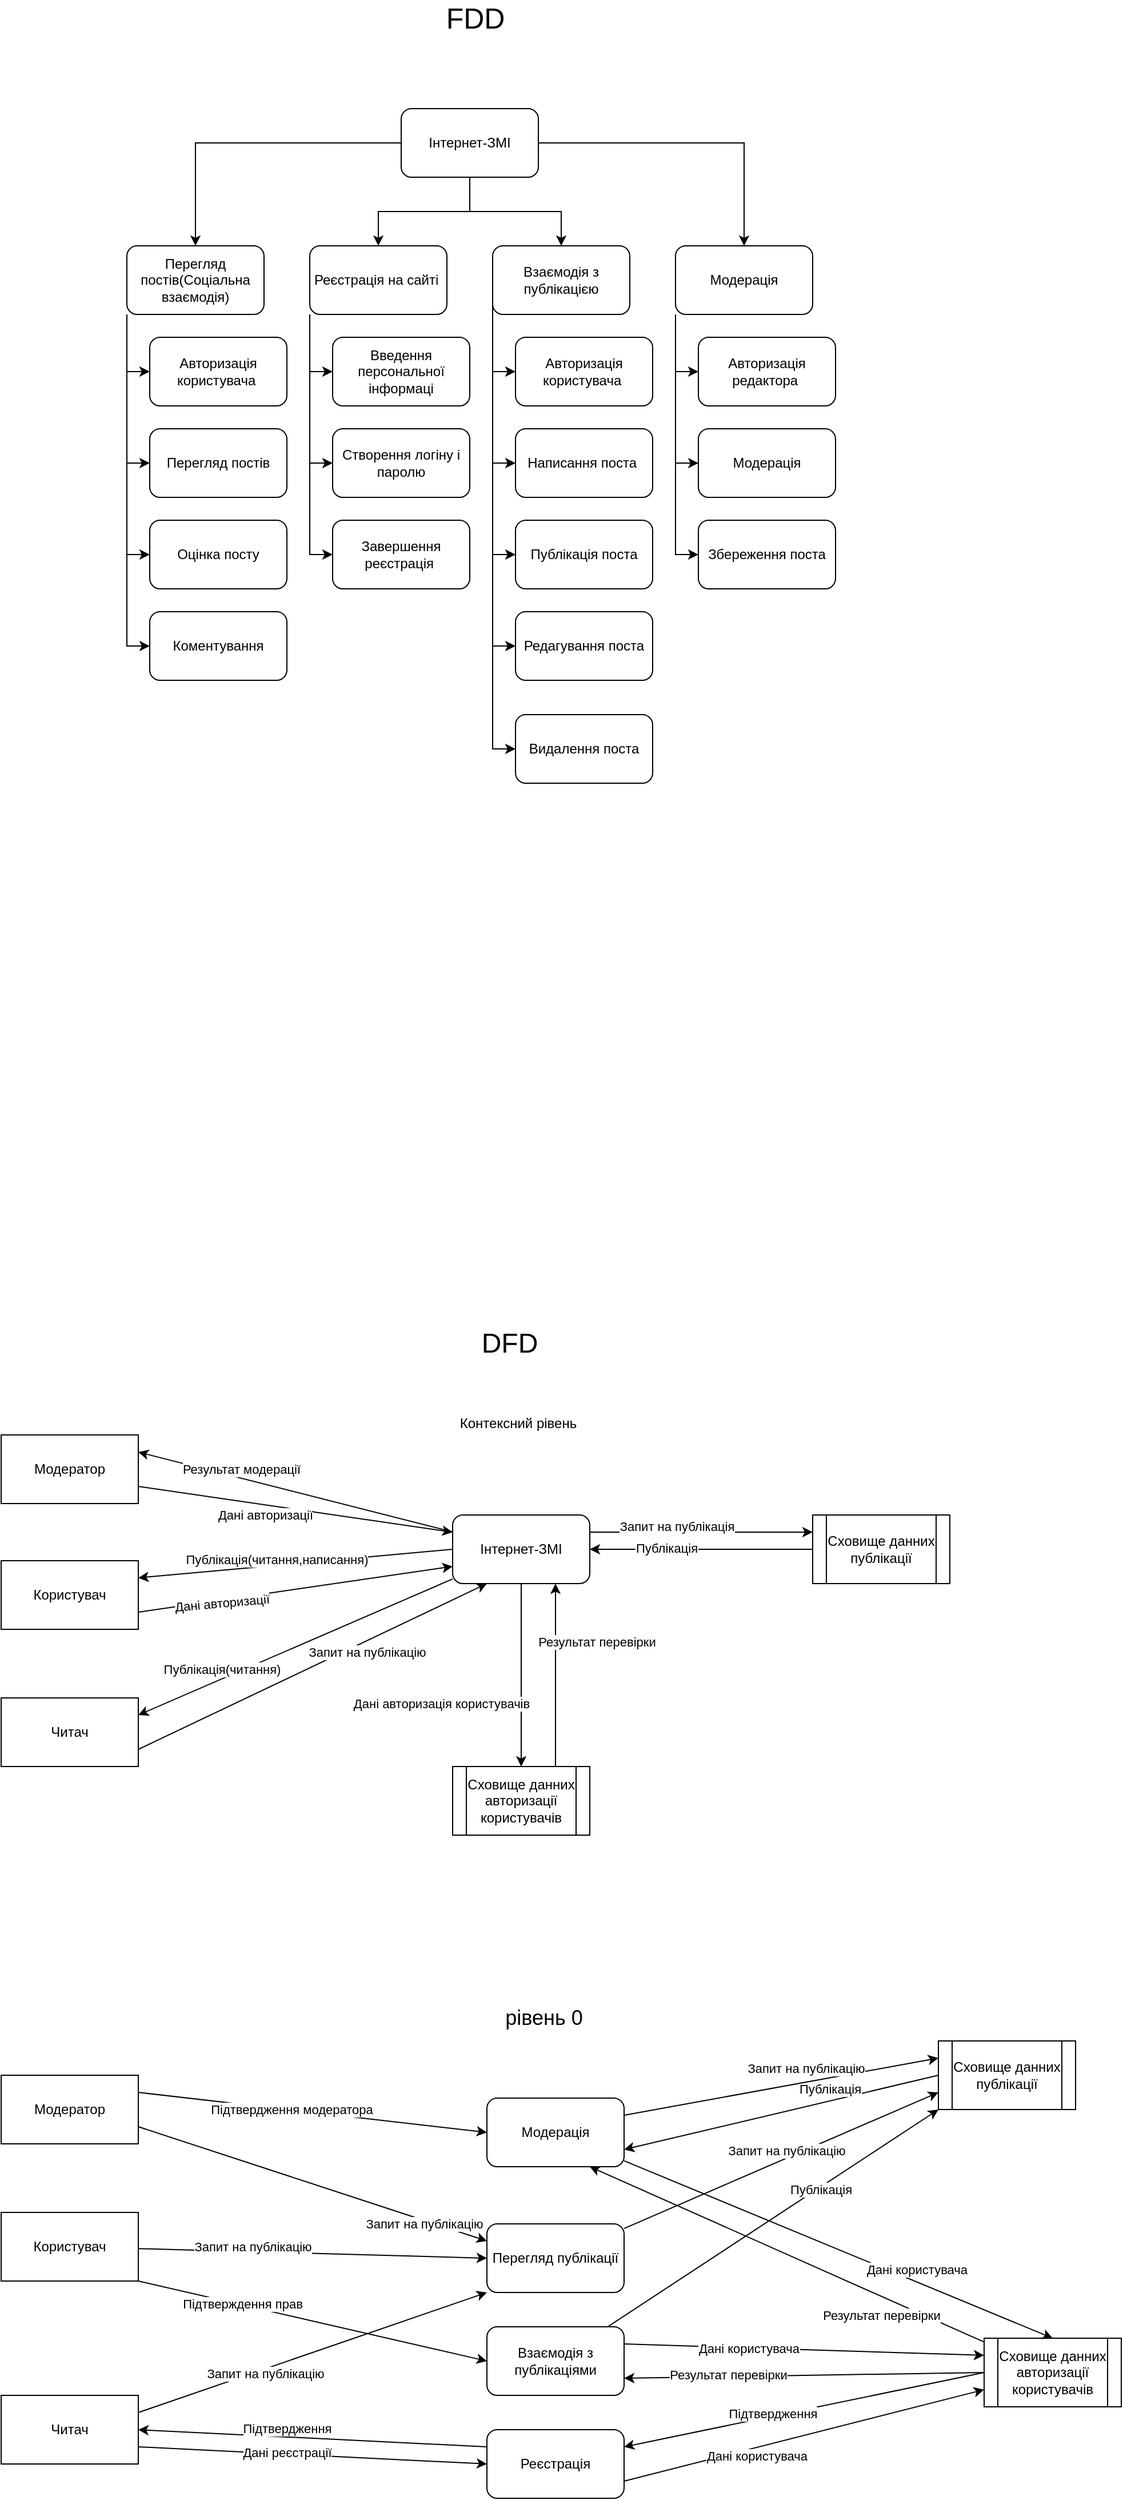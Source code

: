 <mxfile version="14.5.3" type="google"><diagram id="KpyYxZHvdSQWlUyy-ahr" name="Page-1"><mxGraphModel dx="1888" dy="2748" grid="1" gridSize="10" guides="1" tooltips="1" connect="1" arrows="1" fold="1" page="1" pageScale="1" pageWidth="850" pageHeight="1100" math="0" shadow="0"><root><mxCell id="0"/><mxCell id="1" parent="0"/><mxCell id="fBmYrKkBwCvZC5o55wIq-5" style="edgeStyle=orthogonalEdgeStyle;rounded=0;orthogonalLoop=1;jettySize=auto;html=1;exitX=0.5;exitY=1;exitDx=0;exitDy=0;entryX=0.5;entryY=0;entryDx=0;entryDy=0;" parent="1" source="fBmYrKkBwCvZC5o55wIq-1" target="fBmYrKkBwCvZC5o55wIq-2" edge="1"><mxGeometry relative="1" as="geometry"/></mxCell><mxCell id="fBmYrKkBwCvZC5o55wIq-6" style="edgeStyle=orthogonalEdgeStyle;rounded=0;orthogonalLoop=1;jettySize=auto;html=1;exitX=0.5;exitY=1;exitDx=0;exitDy=0;" parent="1" source="fBmYrKkBwCvZC5o55wIq-1" target="fBmYrKkBwCvZC5o55wIq-3" edge="1"><mxGeometry relative="1" as="geometry"/></mxCell><mxCell id="fBmYrKkBwCvZC5o55wIq-7" style="edgeStyle=orthogonalEdgeStyle;rounded=0;orthogonalLoop=1;jettySize=auto;html=1;exitX=1;exitY=0.5;exitDx=0;exitDy=0;entryX=0.5;entryY=0;entryDx=0;entryDy=0;" parent="1" source="fBmYrKkBwCvZC5o55wIq-1" target="fBmYrKkBwCvZC5o55wIq-4" edge="1"><mxGeometry relative="1" as="geometry"/></mxCell><mxCell id="sOPFo4bvae1Kjb813uU9-2" style="edgeStyle=orthogonalEdgeStyle;rounded=0;orthogonalLoop=1;jettySize=auto;html=1;exitX=0;exitY=0.5;exitDx=0;exitDy=0;entryX=0.5;entryY=0;entryDx=0;entryDy=0;" parent="1" source="fBmYrKkBwCvZC5o55wIq-1" target="sOPFo4bvae1Kjb813uU9-1" edge="1"><mxGeometry relative="1" as="geometry"/></mxCell><mxCell id="fBmYrKkBwCvZC5o55wIq-1" value="Інтернет-ЗМІ" style="rounded=1;whiteSpace=wrap;html=1;" parent="1" vertex="1"><mxGeometry x="320" y="-1030" width="120" height="60" as="geometry"/></mxCell><mxCell id="fBmYrKkBwCvZC5o55wIq-9" style="edgeStyle=orthogonalEdgeStyle;rounded=0;orthogonalLoop=1;jettySize=auto;html=1;exitX=0;exitY=1;exitDx=0;exitDy=0;entryX=0;entryY=0.5;entryDx=0;entryDy=0;" parent="1" source="fBmYrKkBwCvZC5o55wIq-2" target="fBmYrKkBwCvZC5o55wIq-8" edge="1"><mxGeometry relative="1" as="geometry"/></mxCell><mxCell id="fBmYrKkBwCvZC5o55wIq-11" style="edgeStyle=orthogonalEdgeStyle;rounded=0;orthogonalLoop=1;jettySize=auto;html=1;exitX=0;exitY=1;exitDx=0;exitDy=0;entryX=0;entryY=0.5;entryDx=0;entryDy=0;" parent="1" source="fBmYrKkBwCvZC5o55wIq-2" target="fBmYrKkBwCvZC5o55wIq-10" edge="1"><mxGeometry relative="1" as="geometry"/></mxCell><mxCell id="fBmYrKkBwCvZC5o55wIq-13" style="edgeStyle=orthogonalEdgeStyle;rounded=0;orthogonalLoop=1;jettySize=auto;html=1;exitX=0;exitY=1;exitDx=0;exitDy=0;entryX=0;entryY=0.5;entryDx=0;entryDy=0;" parent="1" source="fBmYrKkBwCvZC5o55wIq-2" target="fBmYrKkBwCvZC5o55wIq-12" edge="1"><mxGeometry relative="1" as="geometry"/></mxCell><mxCell id="fBmYrKkBwCvZC5o55wIq-2" value="Реєстрація на сайті&amp;nbsp;" style="rounded=1;whiteSpace=wrap;html=1;" parent="1" vertex="1"><mxGeometry x="240" y="-910" width="120" height="60" as="geometry"/></mxCell><mxCell id="a4ilirTzrJ4WGq8CIvEy-2" style="edgeStyle=orthogonalEdgeStyle;rounded=0;orthogonalLoop=1;jettySize=auto;html=1;exitX=0;exitY=1;exitDx=0;exitDy=0;entryX=0;entryY=0.5;entryDx=0;entryDy=0;" parent="1" source="fBmYrKkBwCvZC5o55wIq-3" target="a4ilirTzrJ4WGq8CIvEy-1" edge="1"><mxGeometry relative="1" as="geometry"/></mxCell><mxCell id="a4ilirTzrJ4WGq8CIvEy-6" style="edgeStyle=orthogonalEdgeStyle;rounded=0;orthogonalLoop=1;jettySize=auto;html=1;exitX=0;exitY=1;exitDx=0;exitDy=0;entryX=0;entryY=0.5;entryDx=0;entryDy=0;" parent="1" source="fBmYrKkBwCvZC5o55wIq-3" target="a4ilirTzrJ4WGq8CIvEy-3" edge="1"><mxGeometry relative="1" as="geometry"/></mxCell><mxCell id="a4ilirTzrJ4WGq8CIvEy-7" style="edgeStyle=orthogonalEdgeStyle;rounded=0;orthogonalLoop=1;jettySize=auto;html=1;exitX=0;exitY=1;exitDx=0;exitDy=0;entryX=0;entryY=0.5;entryDx=0;entryDy=0;" parent="1" source="fBmYrKkBwCvZC5o55wIq-3" target="a4ilirTzrJ4WGq8CIvEy-4" edge="1"><mxGeometry relative="1" as="geometry"/></mxCell><mxCell id="WzFBekuMpZ3V6BlJcMXo-85" style="edgeStyle=orthogonalEdgeStyle;rounded=0;orthogonalLoop=1;jettySize=auto;html=1;entryX=0;entryY=0.5;entryDx=0;entryDy=0;exitX=0;exitY=0.5;exitDx=0;exitDy=0;" edge="1" parent="1" source="fBmYrKkBwCvZC5o55wIq-3" target="WzFBekuMpZ3V6BlJcMXo-84"><mxGeometry relative="1" as="geometry"><Array as="points"><mxPoint x="400" y="-560"/></Array></mxGeometry></mxCell><mxCell id="WzFBekuMpZ3V6BlJcMXo-88" style="edgeStyle=orthogonalEdgeStyle;rounded=0;orthogonalLoop=1;jettySize=auto;html=1;entryX=0;entryY=0.5;entryDx=0;entryDy=0;exitX=0;exitY=0.5;exitDx=0;exitDy=0;" edge="1" parent="1" source="fBmYrKkBwCvZC5o55wIq-3" target="WzFBekuMpZ3V6BlJcMXo-86"><mxGeometry relative="1" as="geometry"><Array as="points"><mxPoint x="400" y="-470"/></Array></mxGeometry></mxCell><mxCell id="fBmYrKkBwCvZC5o55wIq-3" value="Взаємодія з публікацією" style="rounded=1;whiteSpace=wrap;html=1;" parent="1" vertex="1"><mxGeometry x="400" y="-910" width="120" height="60" as="geometry"/></mxCell><mxCell id="a4ilirTzrJ4WGq8CIvEy-12" style="edgeStyle=orthogonalEdgeStyle;rounded=0;orthogonalLoop=1;jettySize=auto;html=1;exitX=0;exitY=1;exitDx=0;exitDy=0;entryX=0;entryY=0.5;entryDx=0;entryDy=0;" parent="1" source="fBmYrKkBwCvZC5o55wIq-4" target="a4ilirTzrJ4WGq8CIvEy-9" edge="1"><mxGeometry relative="1" as="geometry"/></mxCell><mxCell id="a4ilirTzrJ4WGq8CIvEy-13" style="edgeStyle=orthogonalEdgeStyle;rounded=0;orthogonalLoop=1;jettySize=auto;html=1;exitX=0;exitY=1;exitDx=0;exitDy=0;entryX=0;entryY=0.5;entryDx=0;entryDy=0;" parent="1" source="fBmYrKkBwCvZC5o55wIq-4" target="a4ilirTzrJ4WGq8CIvEy-10" edge="1"><mxGeometry relative="1" as="geometry"/></mxCell><mxCell id="a4ilirTzrJ4WGq8CIvEy-14" style="edgeStyle=orthogonalEdgeStyle;rounded=0;orthogonalLoop=1;jettySize=auto;html=1;exitX=0;exitY=1;exitDx=0;exitDy=0;entryX=0;entryY=0.5;entryDx=0;entryDy=0;" parent="1" source="fBmYrKkBwCvZC5o55wIq-4" target="a4ilirTzrJ4WGq8CIvEy-11" edge="1"><mxGeometry relative="1" as="geometry"/></mxCell><mxCell id="fBmYrKkBwCvZC5o55wIq-4" value="Модерація" style="rounded=1;whiteSpace=wrap;html=1;" parent="1" vertex="1"><mxGeometry x="560" y="-910" width="120" height="60" as="geometry"/></mxCell><mxCell id="fBmYrKkBwCvZC5o55wIq-8" value="Введення персональної інформаці" style="rounded=1;whiteSpace=wrap;html=1;" parent="1" vertex="1"><mxGeometry x="260" y="-830" width="120" height="60" as="geometry"/></mxCell><mxCell id="fBmYrKkBwCvZC5o55wIq-10" value="Створення логіну і паролю" style="rounded=1;whiteSpace=wrap;html=1;" parent="1" vertex="1"><mxGeometry x="260" y="-750" width="120" height="60" as="geometry"/></mxCell><mxCell id="fBmYrKkBwCvZC5o55wIq-12" value="Завершення реєстрація&amp;nbsp;" style="rounded=1;whiteSpace=wrap;html=1;" parent="1" vertex="1"><mxGeometry x="260" y="-670" width="120" height="60" as="geometry"/></mxCell><mxCell id="a4ilirTzrJ4WGq8CIvEy-1" value="Авторизація користувача&amp;nbsp;" style="rounded=1;whiteSpace=wrap;html=1;" parent="1" vertex="1"><mxGeometry x="420" y="-830" width="120" height="60" as="geometry"/></mxCell><mxCell id="a4ilirTzrJ4WGq8CIvEy-3" value="Написання поста&amp;nbsp;" style="rounded=1;whiteSpace=wrap;html=1;" parent="1" vertex="1"><mxGeometry x="420" y="-750" width="120" height="60" as="geometry"/></mxCell><mxCell id="a4ilirTzrJ4WGq8CIvEy-4" value="Публікація поста" style="rounded=1;whiteSpace=wrap;html=1;" parent="1" vertex="1"><mxGeometry x="420" y="-670" width="120" height="60" as="geometry"/></mxCell><mxCell id="a4ilirTzrJ4WGq8CIvEy-9" value="Авторизація редактора&amp;nbsp;" style="rounded=1;whiteSpace=wrap;html=1;" parent="1" vertex="1"><mxGeometry x="580" y="-830" width="120" height="60" as="geometry"/></mxCell><mxCell id="a4ilirTzrJ4WGq8CIvEy-10" value="Модерація" style="rounded=1;whiteSpace=wrap;html=1;" parent="1" vertex="1"><mxGeometry x="580" y="-750" width="120" height="60" as="geometry"/></mxCell><mxCell id="a4ilirTzrJ4WGq8CIvEy-11" value="Збереження поста" style="rounded=1;whiteSpace=wrap;html=1;" parent="1" vertex="1"><mxGeometry x="580" y="-670" width="120" height="60" as="geometry"/></mxCell><mxCell id="sOPFo4bvae1Kjb813uU9-4" style="edgeStyle=orthogonalEdgeStyle;rounded=0;orthogonalLoop=1;jettySize=auto;html=1;exitX=0;exitY=1;exitDx=0;exitDy=0;entryX=0;entryY=0.5;entryDx=0;entryDy=0;" parent="1" source="sOPFo4bvae1Kjb813uU9-1" target="sOPFo4bvae1Kjb813uU9-3" edge="1"><mxGeometry relative="1" as="geometry"><Array as="points"><mxPoint x="80" y="-800"/></Array></mxGeometry></mxCell><mxCell id="sOPFo4bvae1Kjb813uU9-6" style="edgeStyle=orthogonalEdgeStyle;rounded=0;orthogonalLoop=1;jettySize=auto;html=1;exitX=0;exitY=1;exitDx=0;exitDy=0;entryX=0;entryY=0.5;entryDx=0;entryDy=0;" parent="1" source="sOPFo4bvae1Kjb813uU9-1" target="sOPFo4bvae1Kjb813uU9-5" edge="1"><mxGeometry relative="1" as="geometry"/></mxCell><mxCell id="sOPFo4bvae1Kjb813uU9-8" style="edgeStyle=orthogonalEdgeStyle;rounded=0;orthogonalLoop=1;jettySize=auto;html=1;exitX=0;exitY=1;exitDx=0;exitDy=0;entryX=0;entryY=0.5;entryDx=0;entryDy=0;" parent="1" source="sOPFo4bvae1Kjb813uU9-1" target="sOPFo4bvae1Kjb813uU9-7" edge="1"><mxGeometry relative="1" as="geometry"/></mxCell><mxCell id="sOPFo4bvae1Kjb813uU9-10" style="edgeStyle=orthogonalEdgeStyle;rounded=0;orthogonalLoop=1;jettySize=auto;html=1;exitX=0;exitY=1;exitDx=0;exitDy=0;entryX=0;entryY=0.5;entryDx=0;entryDy=0;" parent="1" source="sOPFo4bvae1Kjb813uU9-1" target="sOPFo4bvae1Kjb813uU9-9" edge="1"><mxGeometry relative="1" as="geometry"/></mxCell><mxCell id="sOPFo4bvae1Kjb813uU9-1" value="Перегляд постів(Соціальна взаємодія)" style="rounded=1;whiteSpace=wrap;html=1;" parent="1" vertex="1"><mxGeometry x="80" y="-910" width="120" height="60" as="geometry"/></mxCell><mxCell id="sOPFo4bvae1Kjb813uU9-3" value="&lt;span&gt;Авторизація користувача&amp;nbsp;&lt;/span&gt;" style="rounded=1;whiteSpace=wrap;html=1;" parent="1" vertex="1"><mxGeometry x="100" y="-830" width="120" height="60" as="geometry"/></mxCell><mxCell id="sOPFo4bvae1Kjb813uU9-5" value="Перегляд постів" style="rounded=1;whiteSpace=wrap;html=1;" parent="1" vertex="1"><mxGeometry x="100" y="-750" width="120" height="60" as="geometry"/></mxCell><mxCell id="sOPFo4bvae1Kjb813uU9-7" value="Коментування" style="rounded=1;whiteSpace=wrap;html=1;" parent="1" vertex="1"><mxGeometry x="100" y="-590" width="120" height="60" as="geometry"/></mxCell><mxCell id="sOPFo4bvae1Kjb813uU9-9" value="Оцінка посту" style="rounded=1;whiteSpace=wrap;html=1;" parent="1" vertex="1"><mxGeometry x="100" y="-670" width="120" height="60" as="geometry"/></mxCell><mxCell id="sOPFo4bvae1Kjb813uU9-11" value="&lt;font style=&quot;font-size: 25px&quot;&gt;FDD&lt;/font&gt;" style="text;html=1;strokeColor=none;fillColor=none;align=center;verticalAlign=middle;whiteSpace=wrap;rounded=0;" parent="1" vertex="1"><mxGeometry x="365" y="-1120" width="40" height="20" as="geometry"/></mxCell><mxCell id="sOPFo4bvae1Kjb813uU9-12" value="&lt;font style=&quot;font-size: 24px&quot;&gt;DFD&lt;/font&gt;" style="text;html=1;strokeColor=none;fillColor=none;align=center;verticalAlign=middle;whiteSpace=wrap;rounded=0;" parent="1" vertex="1"><mxGeometry x="395" y="40" width="40" height="20" as="geometry"/></mxCell><mxCell id="sOPFo4bvae1Kjb813uU9-18" style="rounded=0;orthogonalLoop=1;jettySize=auto;html=1;exitX=1;exitY=0.75;exitDx=0;exitDy=0;entryX=0;entryY=0.75;entryDx=0;entryDy=0;" parent="1" target="sOPFo4bvae1Kjb813uU9-14" edge="1"><mxGeometry relative="1" as="geometry"><mxPoint x="90" y="285" as="sourcePoint"/></mxGeometry></mxCell><mxCell id="sOPFo4bvae1Kjb813uU9-19" value="Дані авторизації" style="edgeLabel;html=1;align=center;verticalAlign=middle;resizable=0;points=[];rotation=-5;" parent="sOPFo4bvae1Kjb813uU9-18" vertex="1" connectable="0"><mxGeometry x="0.286" relative="1" as="geometry"><mxPoint x="-104.28" y="17.09" as="offset"/></mxGeometry></mxCell><mxCell id="sOPFo4bvae1Kjb813uU9-13" value="Користувач" style="rounded=0;whiteSpace=wrap;html=1;" parent="1" vertex="1"><mxGeometry x="-30" y="240" width="120" height="60" as="geometry"/></mxCell><mxCell id="WzFBekuMpZ3V6BlJcMXo-6" style="edgeStyle=orthogonalEdgeStyle;rounded=0;orthogonalLoop=1;jettySize=auto;html=1;entryX=0;entryY=0.25;entryDx=0;entryDy=0;" edge="1" parent="1" source="sOPFo4bvae1Kjb813uU9-14" target="sOPFo4bvae1Kjb813uU9-17"><mxGeometry relative="1" as="geometry"><Array as="points"><mxPoint x="530" y="215"/><mxPoint x="530" y="215"/></Array></mxGeometry></mxCell><mxCell id="WzFBekuMpZ3V6BlJcMXo-14" value="Запит на публікація" style="edgeLabel;html=1;align=center;verticalAlign=middle;resizable=0;points=[];" connectable="0" vertex="1" parent="WzFBekuMpZ3V6BlJcMXo-6"><mxGeometry x="-0.216" y="2" relative="1" as="geometry"><mxPoint x="-1" y="-3" as="offset"/></mxGeometry></mxCell><mxCell id="WzFBekuMpZ3V6BlJcMXo-7" style="edgeStyle=orthogonalEdgeStyle;rounded=0;orthogonalLoop=1;jettySize=auto;html=1;entryX=0.5;entryY=0;entryDx=0;entryDy=0;" edge="1" parent="1" source="sOPFo4bvae1Kjb813uU9-14" target="sOPFo4bvae1Kjb813uU9-16"><mxGeometry relative="1" as="geometry"/></mxCell><mxCell id="WzFBekuMpZ3V6BlJcMXo-8" value="Дані авторизація користувачів" style="edgeLabel;html=1;align=center;verticalAlign=middle;resizable=0;points=[];" connectable="0" vertex="1" parent="WzFBekuMpZ3V6BlJcMXo-7"><mxGeometry x="-0.267" y="1" relative="1" as="geometry"><mxPoint x="-71" y="46" as="offset"/></mxGeometry></mxCell><mxCell id="WzFBekuMpZ3V6BlJcMXo-17" style="edgeStyle=none;rounded=0;orthogonalLoop=1;jettySize=auto;html=1;entryX=1;entryY=0.25;entryDx=0;entryDy=0;" edge="1" parent="1" source="sOPFo4bvae1Kjb813uU9-14"><mxGeometry relative="1" as="geometry"><mxPoint x="90" y="375" as="targetPoint"/></mxGeometry></mxCell><mxCell id="WzFBekuMpZ3V6BlJcMXo-18" value="Публікація(читання)" style="edgeLabel;html=1;align=center;verticalAlign=middle;resizable=0;points=[];" connectable="0" vertex="1" parent="WzFBekuMpZ3V6BlJcMXo-17"><mxGeometry x="0.348" y="-2" relative="1" as="geometry"><mxPoint x="-15.68" as="offset"/></mxGeometry></mxCell><mxCell id="WzFBekuMpZ3V6BlJcMXo-19" style="edgeStyle=none;rounded=0;orthogonalLoop=1;jettySize=auto;html=1;entryX=1;entryY=0.25;entryDx=0;entryDy=0;exitX=0;exitY=0.5;exitDx=0;exitDy=0;" edge="1" parent="1" source="sOPFo4bvae1Kjb813uU9-14"><mxGeometry relative="1" as="geometry"><mxPoint x="90" y="255" as="targetPoint"/></mxGeometry></mxCell><mxCell id="WzFBekuMpZ3V6BlJcMXo-23" value="Публікація(читання,написання)" style="edgeLabel;html=1;align=center;verticalAlign=middle;resizable=0;points=[];" connectable="0" vertex="1" parent="WzFBekuMpZ3V6BlJcMXo-19"><mxGeometry x="0.636" relative="1" as="geometry"><mxPoint x="70.37" y="-11.3" as="offset"/></mxGeometry></mxCell><mxCell id="WzFBekuMpZ3V6BlJcMXo-21" style="edgeStyle=none;rounded=0;orthogonalLoop=1;jettySize=auto;html=1;entryX=1;entryY=0.25;entryDx=0;entryDy=0;" edge="1" parent="1" source="sOPFo4bvae1Kjb813uU9-14"><mxGeometry relative="1" as="geometry"><mxPoint x="90" y="145" as="targetPoint"/></mxGeometry></mxCell><mxCell id="WzFBekuMpZ3V6BlJcMXo-22" value="Результат модерації" style="edgeLabel;html=1;align=center;verticalAlign=middle;resizable=0;points=[];" connectable="0" vertex="1" parent="WzFBekuMpZ3V6BlJcMXo-21"><mxGeometry x="0.603" y="-2" relative="1" as="geometry"><mxPoint x="34.54" y="2.99" as="offset"/></mxGeometry></mxCell><mxCell id="sOPFo4bvae1Kjb813uU9-14" value="&lt;span&gt;Інтернет-ЗМІ&lt;/span&gt;" style="rounded=1;whiteSpace=wrap;html=1;" parent="1" vertex="1"><mxGeometry x="365" y="200" width="120" height="60" as="geometry"/></mxCell><mxCell id="sOPFo4bvae1Kjb813uU9-20" style="edgeStyle=none;rounded=0;orthogonalLoop=1;jettySize=auto;html=1;exitX=1;exitY=0.75;exitDx=0;exitDy=0;entryX=0;entryY=0.25;entryDx=0;entryDy=0;" parent="1" target="sOPFo4bvae1Kjb813uU9-14" edge="1"><mxGeometry relative="1" as="geometry"><mxPoint x="90" y="175" as="sourcePoint"/></mxGeometry></mxCell><mxCell id="sOPFo4bvae1Kjb813uU9-21" value="Дані авторизації" style="edgeLabel;html=1;align=center;verticalAlign=middle;resizable=0;points=[];" parent="sOPFo4bvae1Kjb813uU9-20" vertex="1" connectable="0"><mxGeometry x="0.27" y="3" relative="1" as="geometry"><mxPoint x="-64.6" y="2.64" as="offset"/></mxGeometry></mxCell><mxCell id="sOPFo4bvae1Kjb813uU9-15" value="Модератор" style="rounded=0;whiteSpace=wrap;html=1;" parent="1" vertex="1"><mxGeometry x="-30" y="130" width="120" height="60" as="geometry"/></mxCell><mxCell id="WzFBekuMpZ3V6BlJcMXo-9" style="edgeStyle=none;rounded=0;orthogonalLoop=1;jettySize=auto;html=1;entryX=0.75;entryY=1;entryDx=0;entryDy=0;exitX=0.75;exitY=0;exitDx=0;exitDy=0;" edge="1" parent="1" source="sOPFo4bvae1Kjb813uU9-16" target="sOPFo4bvae1Kjb813uU9-14"><mxGeometry relative="1" as="geometry"/></mxCell><mxCell id="WzFBekuMpZ3V6BlJcMXo-10" value="Результат перевірки" style="edgeLabel;html=1;align=center;verticalAlign=middle;resizable=0;points=[];" connectable="0" vertex="1" parent="WzFBekuMpZ3V6BlJcMXo-9"><mxGeometry x="0.452" y="-5" relative="1" as="geometry"><mxPoint x="30.69" y="6.88" as="offset"/></mxGeometry></mxCell><mxCell id="sOPFo4bvae1Kjb813uU9-16" value="Сховище данних авторизації користувачів" style="shape=process;whiteSpace=wrap;html=1;backgroundOutline=1;" parent="1" vertex="1"><mxGeometry x="365" y="420" width="120" height="60" as="geometry"/></mxCell><mxCell id="WzFBekuMpZ3V6BlJcMXo-15" style="edgeStyle=none;rounded=0;orthogonalLoop=1;jettySize=auto;html=1;entryX=1;entryY=0.5;entryDx=0;entryDy=0;" edge="1" parent="1" source="sOPFo4bvae1Kjb813uU9-17" target="sOPFo4bvae1Kjb813uU9-14"><mxGeometry relative="1" as="geometry"/></mxCell><mxCell id="WzFBekuMpZ3V6BlJcMXo-16" value="Публікація" style="edgeLabel;html=1;align=center;verticalAlign=middle;resizable=0;points=[];" connectable="0" vertex="1" parent="WzFBekuMpZ3V6BlJcMXo-15"><mxGeometry x="0.313" y="-1" relative="1" as="geometry"><mxPoint as="offset"/></mxGeometry></mxCell><mxCell id="sOPFo4bvae1Kjb813uU9-17" value="Сховище данних публікації" style="shape=process;whiteSpace=wrap;html=1;backgroundOutline=1;" parent="1" vertex="1"><mxGeometry x="680" y="200" width="120" height="60" as="geometry"/></mxCell><mxCell id="WzFBekuMpZ3V6BlJcMXo-48" style="edgeStyle=none;rounded=0;orthogonalLoop=1;jettySize=auto;html=1;entryX=0;entryY=0.25;entryDx=0;entryDy=0;exitX=1;exitY=0.75;exitDx=0;exitDy=0;" edge="1" parent="1" source="WzFBekuMpZ3V6BlJcMXo-1" target="WzFBekuMpZ3V6BlJcMXo-32"><mxGeometry relative="1" as="geometry"/></mxCell><mxCell id="WzFBekuMpZ3V6BlJcMXo-49" value="Запит на публікацію" style="edgeLabel;html=1;align=center;verticalAlign=middle;resizable=0;points=[];" connectable="0" vertex="1" parent="WzFBekuMpZ3V6BlJcMXo-48"><mxGeometry x="0.382" y="4" relative="1" as="geometry"><mxPoint x="37.8" y="19.64" as="offset"/></mxGeometry></mxCell><mxCell id="WzFBekuMpZ3V6BlJcMXo-1" value="Модератор" style="rounded=0;whiteSpace=wrap;html=1;" vertex="1" parent="1"><mxGeometry x="-30" y="690" width="120" height="60" as="geometry"/></mxCell><mxCell id="WzFBekuMpZ3V6BlJcMXo-46" style="edgeStyle=none;rounded=0;orthogonalLoop=1;jettySize=auto;html=1;entryX=0;entryY=0.5;entryDx=0;entryDy=0;" edge="1" parent="1" source="WzFBekuMpZ3V6BlJcMXo-2" target="WzFBekuMpZ3V6BlJcMXo-32"><mxGeometry relative="1" as="geometry"/></mxCell><mxCell id="WzFBekuMpZ3V6BlJcMXo-47" value="Запит на публікацію" style="edgeLabel;html=1;align=center;verticalAlign=middle;resizable=0;points=[];" connectable="0" vertex="1" parent="WzFBekuMpZ3V6BlJcMXo-46"><mxGeometry x="-0.167" y="-2" relative="1" as="geometry"><mxPoint x="-26.9" y="-7.12" as="offset"/></mxGeometry></mxCell><mxCell id="WzFBekuMpZ3V6BlJcMXo-2" value="Користувач" style="rounded=0;whiteSpace=wrap;html=1;" vertex="1" parent="1"><mxGeometry x="-30" y="810" width="120" height="60" as="geometry"/></mxCell><mxCell id="WzFBekuMpZ3V6BlJcMXo-3" value="&lt;font style=&quot;font-size: 18px&quot;&gt;рівень 0&lt;/font&gt;" style="text;html=1;strokeColor=none;fillColor=none;align=center;verticalAlign=middle;whiteSpace=wrap;rounded=0;" vertex="1" parent="1"><mxGeometry x="380" y="630" width="130" height="20" as="geometry"/></mxCell><mxCell id="WzFBekuMpZ3V6BlJcMXo-5" value="Контексний рівень" style="text;html=1;strokeColor=none;fillColor=none;align=center;verticalAlign=middle;whiteSpace=wrap;rounded=0;" vertex="1" parent="1"><mxGeometry x="360" y="90" width="125" height="60" as="geometry"/></mxCell><mxCell id="WzFBekuMpZ3V6BlJcMXo-12" style="edgeStyle=none;rounded=0;orthogonalLoop=1;jettySize=auto;html=1;entryX=0.25;entryY=1;entryDx=0;entryDy=0;exitX=1;exitY=0.75;exitDx=0;exitDy=0;" edge="1" parent="1" target="sOPFo4bvae1Kjb813uU9-14"><mxGeometry relative="1" as="geometry"><mxPoint x="90" y="405" as="sourcePoint"/></mxGeometry></mxCell><mxCell id="WzFBekuMpZ3V6BlJcMXo-13" value="Запит на публікацію" style="edgeLabel;html=1;align=center;verticalAlign=middle;resizable=0;points=[];" connectable="0" vertex="1" parent="WzFBekuMpZ3V6BlJcMXo-12"><mxGeometry x="-0.511" relative="1" as="geometry"><mxPoint x="125.04" y="-49.36" as="offset"/></mxGeometry></mxCell><mxCell id="WzFBekuMpZ3V6BlJcMXo-11" value="Читач" style="rounded=0;whiteSpace=wrap;html=1;" vertex="1" parent="1"><mxGeometry x="-30" y="360" width="120" height="60" as="geometry"/></mxCell><mxCell id="WzFBekuMpZ3V6BlJcMXo-43" style="edgeStyle=none;rounded=0;orthogonalLoop=1;jettySize=auto;html=1;entryX=0;entryY=1;entryDx=0;entryDy=0;exitX=1;exitY=0.25;exitDx=0;exitDy=0;" edge="1" parent="1" source="WzFBekuMpZ3V6BlJcMXo-24" target="WzFBekuMpZ3V6BlJcMXo-32"><mxGeometry relative="1" as="geometry"/></mxCell><mxCell id="WzFBekuMpZ3V6BlJcMXo-44" value="Запит на публікацію" style="edgeLabel;html=1;align=center;verticalAlign=middle;resizable=0;points=[];" connectable="0" vertex="1" parent="WzFBekuMpZ3V6BlJcMXo-43"><mxGeometry x="-0.407" y="-4" relative="1" as="geometry"><mxPoint x="18.71" y="-7.23" as="offset"/></mxGeometry></mxCell><mxCell id="WzFBekuMpZ3V6BlJcMXo-69" style="edgeStyle=none;rounded=0;orthogonalLoop=1;jettySize=auto;html=1;entryX=0;entryY=0.5;entryDx=0;entryDy=0;exitX=1;exitY=0.75;exitDx=0;exitDy=0;" edge="1" parent="1" source="WzFBekuMpZ3V6BlJcMXo-24" target="WzFBekuMpZ3V6BlJcMXo-27"><mxGeometry relative="1" as="geometry"/></mxCell><mxCell id="WzFBekuMpZ3V6BlJcMXo-70" value="Дані реєстрації" style="edgeLabel;html=1;align=center;verticalAlign=middle;resizable=0;points=[];" connectable="0" vertex="1" parent="WzFBekuMpZ3V6BlJcMXo-69"><mxGeometry x="-0.361" y="-1" relative="1" as="geometry"><mxPoint x="32.17" y="-0.81" as="offset"/></mxGeometry></mxCell><mxCell id="WzFBekuMpZ3V6BlJcMXo-24" value="Читач" style="rounded=0;whiteSpace=wrap;html=1;" vertex="1" parent="1"><mxGeometry x="-30" y="970" width="120" height="60" as="geometry"/></mxCell><mxCell id="WzFBekuMpZ3V6BlJcMXo-55" style="edgeStyle=none;rounded=0;orthogonalLoop=1;jettySize=auto;html=1;entryX=1;entryY=0.25;entryDx=0;entryDy=0;exitX=0;exitY=0.5;exitDx=0;exitDy=0;" edge="1" parent="1" source="WzFBekuMpZ3V6BlJcMXo-25" target="WzFBekuMpZ3V6BlJcMXo-27"><mxGeometry relative="1" as="geometry"><mxPoint x="790" y="890" as="sourcePoint"/></mxGeometry></mxCell><mxCell id="WzFBekuMpZ3V6BlJcMXo-56" value="Підтвердження" style="edgeLabel;html=1;align=center;verticalAlign=middle;resizable=0;points=[];" connectable="0" vertex="1" parent="WzFBekuMpZ3V6BlJcMXo-55"><mxGeometry x="0.364" y="-1" relative="1" as="geometry"><mxPoint x="29.73" y="-7.52" as="offset"/></mxGeometry></mxCell><mxCell id="WzFBekuMpZ3V6BlJcMXo-89" style="rounded=0;orthogonalLoop=1;jettySize=auto;html=1;entryX=0.75;entryY=1;entryDx=0;entryDy=0;" edge="1" parent="1" source="WzFBekuMpZ3V6BlJcMXo-25" target="WzFBekuMpZ3V6BlJcMXo-36"><mxGeometry relative="1" as="geometry"/></mxCell><mxCell id="WzFBekuMpZ3V6BlJcMXo-90" value="Результат перевірки" style="edgeLabel;html=1;align=center;verticalAlign=middle;resizable=0;points=[];" connectable="0" vertex="1" parent="WzFBekuMpZ3V6BlJcMXo-89"><mxGeometry x="-0.199" y="2" relative="1" as="geometry"><mxPoint x="48.8" y="36.17" as="offset"/></mxGeometry></mxCell><mxCell id="WzFBekuMpZ3V6BlJcMXo-93" value="Результат перевірки" style="edgeStyle=none;rounded=0;orthogonalLoop=1;jettySize=auto;html=1;entryX=1;entryY=0.75;entryDx=0;entryDy=0;exitX=0;exitY=0.5;exitDx=0;exitDy=0;" edge="1" parent="1" source="WzFBekuMpZ3V6BlJcMXo-25" target="WzFBekuMpZ3V6BlJcMXo-35"><mxGeometry x="0.422" y="-2" relative="1" as="geometry"><mxPoint as="offset"/></mxGeometry></mxCell><mxCell id="WzFBekuMpZ3V6BlJcMXo-25" value="Сховище данних авторизації користувачів" style="shape=process;whiteSpace=wrap;html=1;backgroundOutline=1;" vertex="1" parent="1"><mxGeometry x="830" y="920" width="120" height="60" as="geometry"/></mxCell><mxCell id="WzFBekuMpZ3V6BlJcMXo-61" style="edgeStyle=none;rounded=0;orthogonalLoop=1;jettySize=auto;html=1;entryX=1;entryY=0.75;entryDx=0;entryDy=0;exitX=0;exitY=0.5;exitDx=0;exitDy=0;" edge="1" parent="1" source="WzFBekuMpZ3V6BlJcMXo-26" target="WzFBekuMpZ3V6BlJcMXo-36"><mxGeometry relative="1" as="geometry"><mxPoint x="760" y="705" as="sourcePoint"/></mxGeometry></mxCell><mxCell id="WzFBekuMpZ3V6BlJcMXo-62" value="Публікація" style="edgeLabel;html=1;align=center;verticalAlign=middle;resizable=0;points=[];" connectable="0" vertex="1" parent="WzFBekuMpZ3V6BlJcMXo-61"><mxGeometry x="-0.544" y="-1" relative="1" as="geometry"><mxPoint x="-32.1" y="-1.72" as="offset"/></mxGeometry></mxCell><mxCell id="WzFBekuMpZ3V6BlJcMXo-26" value="Сховище данних публікації" style="shape=process;whiteSpace=wrap;html=1;backgroundOutline=1;" vertex="1" parent="1"><mxGeometry x="790" y="660" width="120" height="60" as="geometry"/></mxCell><mxCell id="WzFBekuMpZ3V6BlJcMXo-42" style="edgeStyle=none;rounded=0;orthogonalLoop=1;jettySize=auto;html=1;entryX=0;entryY=0.5;entryDx=0;entryDy=0;exitX=1;exitY=0.25;exitDx=0;exitDy=0;" edge="1" parent="1" source="WzFBekuMpZ3V6BlJcMXo-1" target="WzFBekuMpZ3V6BlJcMXo-36"><mxGeometry relative="1" as="geometry"/></mxCell><mxCell id="WzFBekuMpZ3V6BlJcMXo-45" value="Підтвердження модератора" style="edgeLabel;html=1;align=center;verticalAlign=middle;resizable=0;points=[];" connectable="0" vertex="1" parent="WzFBekuMpZ3V6BlJcMXo-42"><mxGeometry x="-0.362" relative="1" as="geometry"><mxPoint x="36.71" y="4.07" as="offset"/></mxGeometry></mxCell><mxCell id="WzFBekuMpZ3V6BlJcMXo-53" style="edgeStyle=none;rounded=0;orthogonalLoop=1;jettySize=auto;html=1;entryX=0;entryY=0.75;entryDx=0;entryDy=0;exitX=1;exitY=0.75;exitDx=0;exitDy=0;" edge="1" parent="1" source="WzFBekuMpZ3V6BlJcMXo-27" target="WzFBekuMpZ3V6BlJcMXo-25"><mxGeometry relative="1" as="geometry"><mxPoint x="850" y="890" as="targetPoint"/></mxGeometry></mxCell><mxCell id="WzFBekuMpZ3V6BlJcMXo-54" value="Дані користувача" style="edgeLabel;html=1;align=center;verticalAlign=middle;resizable=0;points=[];" connectable="0" vertex="1" parent="WzFBekuMpZ3V6BlJcMXo-53"><mxGeometry x="-0.45" y="-1" relative="1" as="geometry"><mxPoint x="29" y="-1" as="offset"/></mxGeometry></mxCell><mxCell id="WzFBekuMpZ3V6BlJcMXo-57" style="edgeStyle=none;rounded=0;orthogonalLoop=1;jettySize=auto;html=1;entryX=0;entryY=0.5;entryDx=0;entryDy=0;exitX=1;exitY=1;exitDx=0;exitDy=0;" edge="1" parent="1" source="WzFBekuMpZ3V6BlJcMXo-2" target="WzFBekuMpZ3V6BlJcMXo-35"><mxGeometry relative="1" as="geometry"/></mxCell><mxCell id="WzFBekuMpZ3V6BlJcMXo-58" value="Підтверждення прав" style="edgeLabel;html=1;align=center;verticalAlign=middle;resizable=0;points=[];" connectable="0" vertex="1" parent="WzFBekuMpZ3V6BlJcMXo-57"><mxGeometry x="-0.11" relative="1" as="geometry"><mxPoint x="-45.48" y="-11.09" as="offset"/></mxGeometry></mxCell><mxCell id="WzFBekuMpZ3V6BlJcMXo-71" style="edgeStyle=none;rounded=0;orthogonalLoop=1;jettySize=auto;html=1;entryX=1;entryY=0.5;entryDx=0;entryDy=0;exitX=0;exitY=0.25;exitDx=0;exitDy=0;" edge="1" parent="1" source="WzFBekuMpZ3V6BlJcMXo-27" target="WzFBekuMpZ3V6BlJcMXo-24"><mxGeometry relative="1" as="geometry"/></mxCell><mxCell id="WzFBekuMpZ3V6BlJcMXo-72" value="Підтвердження" style="edgeLabel;html=1;align=center;verticalAlign=middle;resizable=0;points=[];" connectable="0" vertex="1" parent="WzFBekuMpZ3V6BlJcMXo-71"><mxGeometry x="0.201" y="3" relative="1" as="geometry"><mxPoint x="8.41" y="-9.97" as="offset"/></mxGeometry></mxCell><mxCell id="WzFBekuMpZ3V6BlJcMXo-27" value="Реєстрація" style="rounded=1;whiteSpace=wrap;html=1;" vertex="1" parent="1"><mxGeometry x="395" y="1000" width="120" height="60" as="geometry"/></mxCell><mxCell id="WzFBekuMpZ3V6BlJcMXo-50" style="edgeStyle=none;rounded=0;orthogonalLoop=1;jettySize=auto;html=1;entryX=0;entryY=0.75;entryDx=0;entryDy=0;" edge="1" parent="1" source="WzFBekuMpZ3V6BlJcMXo-32" target="WzFBekuMpZ3V6BlJcMXo-26"><mxGeometry relative="1" as="geometry"><mxPoint x="760" y="720" as="targetPoint"/></mxGeometry></mxCell><mxCell id="WzFBekuMpZ3V6BlJcMXo-51" value="Запит на публікацію" style="edgeLabel;html=1;align=center;verticalAlign=middle;resizable=0;points=[];" connectable="0" vertex="1" parent="WzFBekuMpZ3V6BlJcMXo-50"><mxGeometry x="-0.217" y="-4" relative="1" as="geometry"><mxPoint x="32.15" y="-25.77" as="offset"/></mxGeometry></mxCell><mxCell id="WzFBekuMpZ3V6BlJcMXo-32" value="&lt;div&gt;Перегляд публікації&lt;/div&gt;" style="rounded=1;whiteSpace=wrap;html=1;" vertex="1" parent="1"><mxGeometry x="395" y="820" width="120" height="60" as="geometry"/></mxCell><mxCell id="WzFBekuMpZ3V6BlJcMXo-63" style="edgeStyle=none;rounded=0;orthogonalLoop=1;jettySize=auto;html=1;entryX=0;entryY=1;entryDx=0;entryDy=0;" edge="1" parent="1" source="WzFBekuMpZ3V6BlJcMXo-35" target="WzFBekuMpZ3V6BlJcMXo-26"><mxGeometry relative="1" as="geometry"><mxPoint x="790" y="720" as="targetPoint"/></mxGeometry></mxCell><mxCell id="WzFBekuMpZ3V6BlJcMXo-64" value="Публікація" style="edgeLabel;html=1;align=center;verticalAlign=middle;resizable=0;points=[];" connectable="0" vertex="1" parent="WzFBekuMpZ3V6BlJcMXo-63"><mxGeometry x="-0.161" y="3" relative="1" as="geometry"><mxPoint x="66.92" y="-37.69" as="offset"/></mxGeometry></mxCell><mxCell id="WzFBekuMpZ3V6BlJcMXo-91" style="edgeStyle=none;rounded=0;orthogonalLoop=1;jettySize=auto;html=1;entryX=0;entryY=0.25;entryDx=0;entryDy=0;exitX=1;exitY=0.25;exitDx=0;exitDy=0;" edge="1" parent="1" source="WzFBekuMpZ3V6BlJcMXo-35" target="WzFBekuMpZ3V6BlJcMXo-25"><mxGeometry relative="1" as="geometry"/></mxCell><mxCell id="WzFBekuMpZ3V6BlJcMXo-92" value="Дані користувача" style="edgeLabel;html=1;align=center;verticalAlign=middle;resizable=0;points=[];" connectable="0" vertex="1" parent="WzFBekuMpZ3V6BlJcMXo-91"><mxGeometry x="-0.309" relative="1" as="geometry"><mxPoint as="offset"/></mxGeometry></mxCell><mxCell id="WzFBekuMpZ3V6BlJcMXo-35" value="Взаємодія з публікаціями" style="rounded=1;whiteSpace=wrap;html=1;" vertex="1" parent="1"><mxGeometry x="395" y="910" width="120" height="60" as="geometry"/></mxCell><mxCell id="WzFBekuMpZ3V6BlJcMXo-59" style="edgeStyle=none;rounded=0;orthogonalLoop=1;jettySize=auto;html=1;entryX=0;entryY=0.25;entryDx=0;entryDy=0;exitX=1;exitY=0.25;exitDx=0;exitDy=0;" edge="1" parent="1" source="WzFBekuMpZ3V6BlJcMXo-36" target="WzFBekuMpZ3V6BlJcMXo-26"><mxGeometry relative="1" as="geometry"><mxPoint x="760" y="675" as="targetPoint"/></mxGeometry></mxCell><mxCell id="WzFBekuMpZ3V6BlJcMXo-60" value="Запит на публікацію" style="edgeLabel;html=1;align=center;verticalAlign=middle;resizable=0;points=[];" connectable="0" vertex="1" parent="WzFBekuMpZ3V6BlJcMXo-59"><mxGeometry x="0.53" y="4" relative="1" as="geometry"><mxPoint x="-51.01" y="1.34" as="offset"/></mxGeometry></mxCell><mxCell id="WzFBekuMpZ3V6BlJcMXo-82" style="edgeStyle=none;rounded=0;orthogonalLoop=1;jettySize=auto;html=1;entryX=0.5;entryY=0;entryDx=0;entryDy=0;" edge="1" parent="1" source="WzFBekuMpZ3V6BlJcMXo-36" target="WzFBekuMpZ3V6BlJcMXo-25"><mxGeometry relative="1" as="geometry"><mxPoint x="760" y="845" as="targetPoint"/></mxGeometry></mxCell><mxCell id="WzFBekuMpZ3V6BlJcMXo-83" value="Дані користувача" style="edgeLabel;html=1;align=center;verticalAlign=middle;resizable=0;points=[];" connectable="0" vertex="1" parent="WzFBekuMpZ3V6BlJcMXo-82"><mxGeometry x="0.589" y="3" relative="1" as="geometry"><mxPoint x="-43.68" y="-25.17" as="offset"/></mxGeometry></mxCell><mxCell id="WzFBekuMpZ3V6BlJcMXo-36" value="Модерація" style="rounded=1;whiteSpace=wrap;html=1;" vertex="1" parent="1"><mxGeometry x="395" y="710" width="120" height="60" as="geometry"/></mxCell><mxCell id="WzFBekuMpZ3V6BlJcMXo-84" value="Редагування поста" style="rounded=1;whiteSpace=wrap;html=1;" vertex="1" parent="1"><mxGeometry x="420" y="-590" width="120" height="60" as="geometry"/></mxCell><mxCell id="WzFBekuMpZ3V6BlJcMXo-86" value="Видалення поста" style="rounded=1;whiteSpace=wrap;html=1;" vertex="1" parent="1"><mxGeometry x="420" y="-500" width="120" height="60" as="geometry"/></mxCell></root></mxGraphModel></diagram></mxfile>